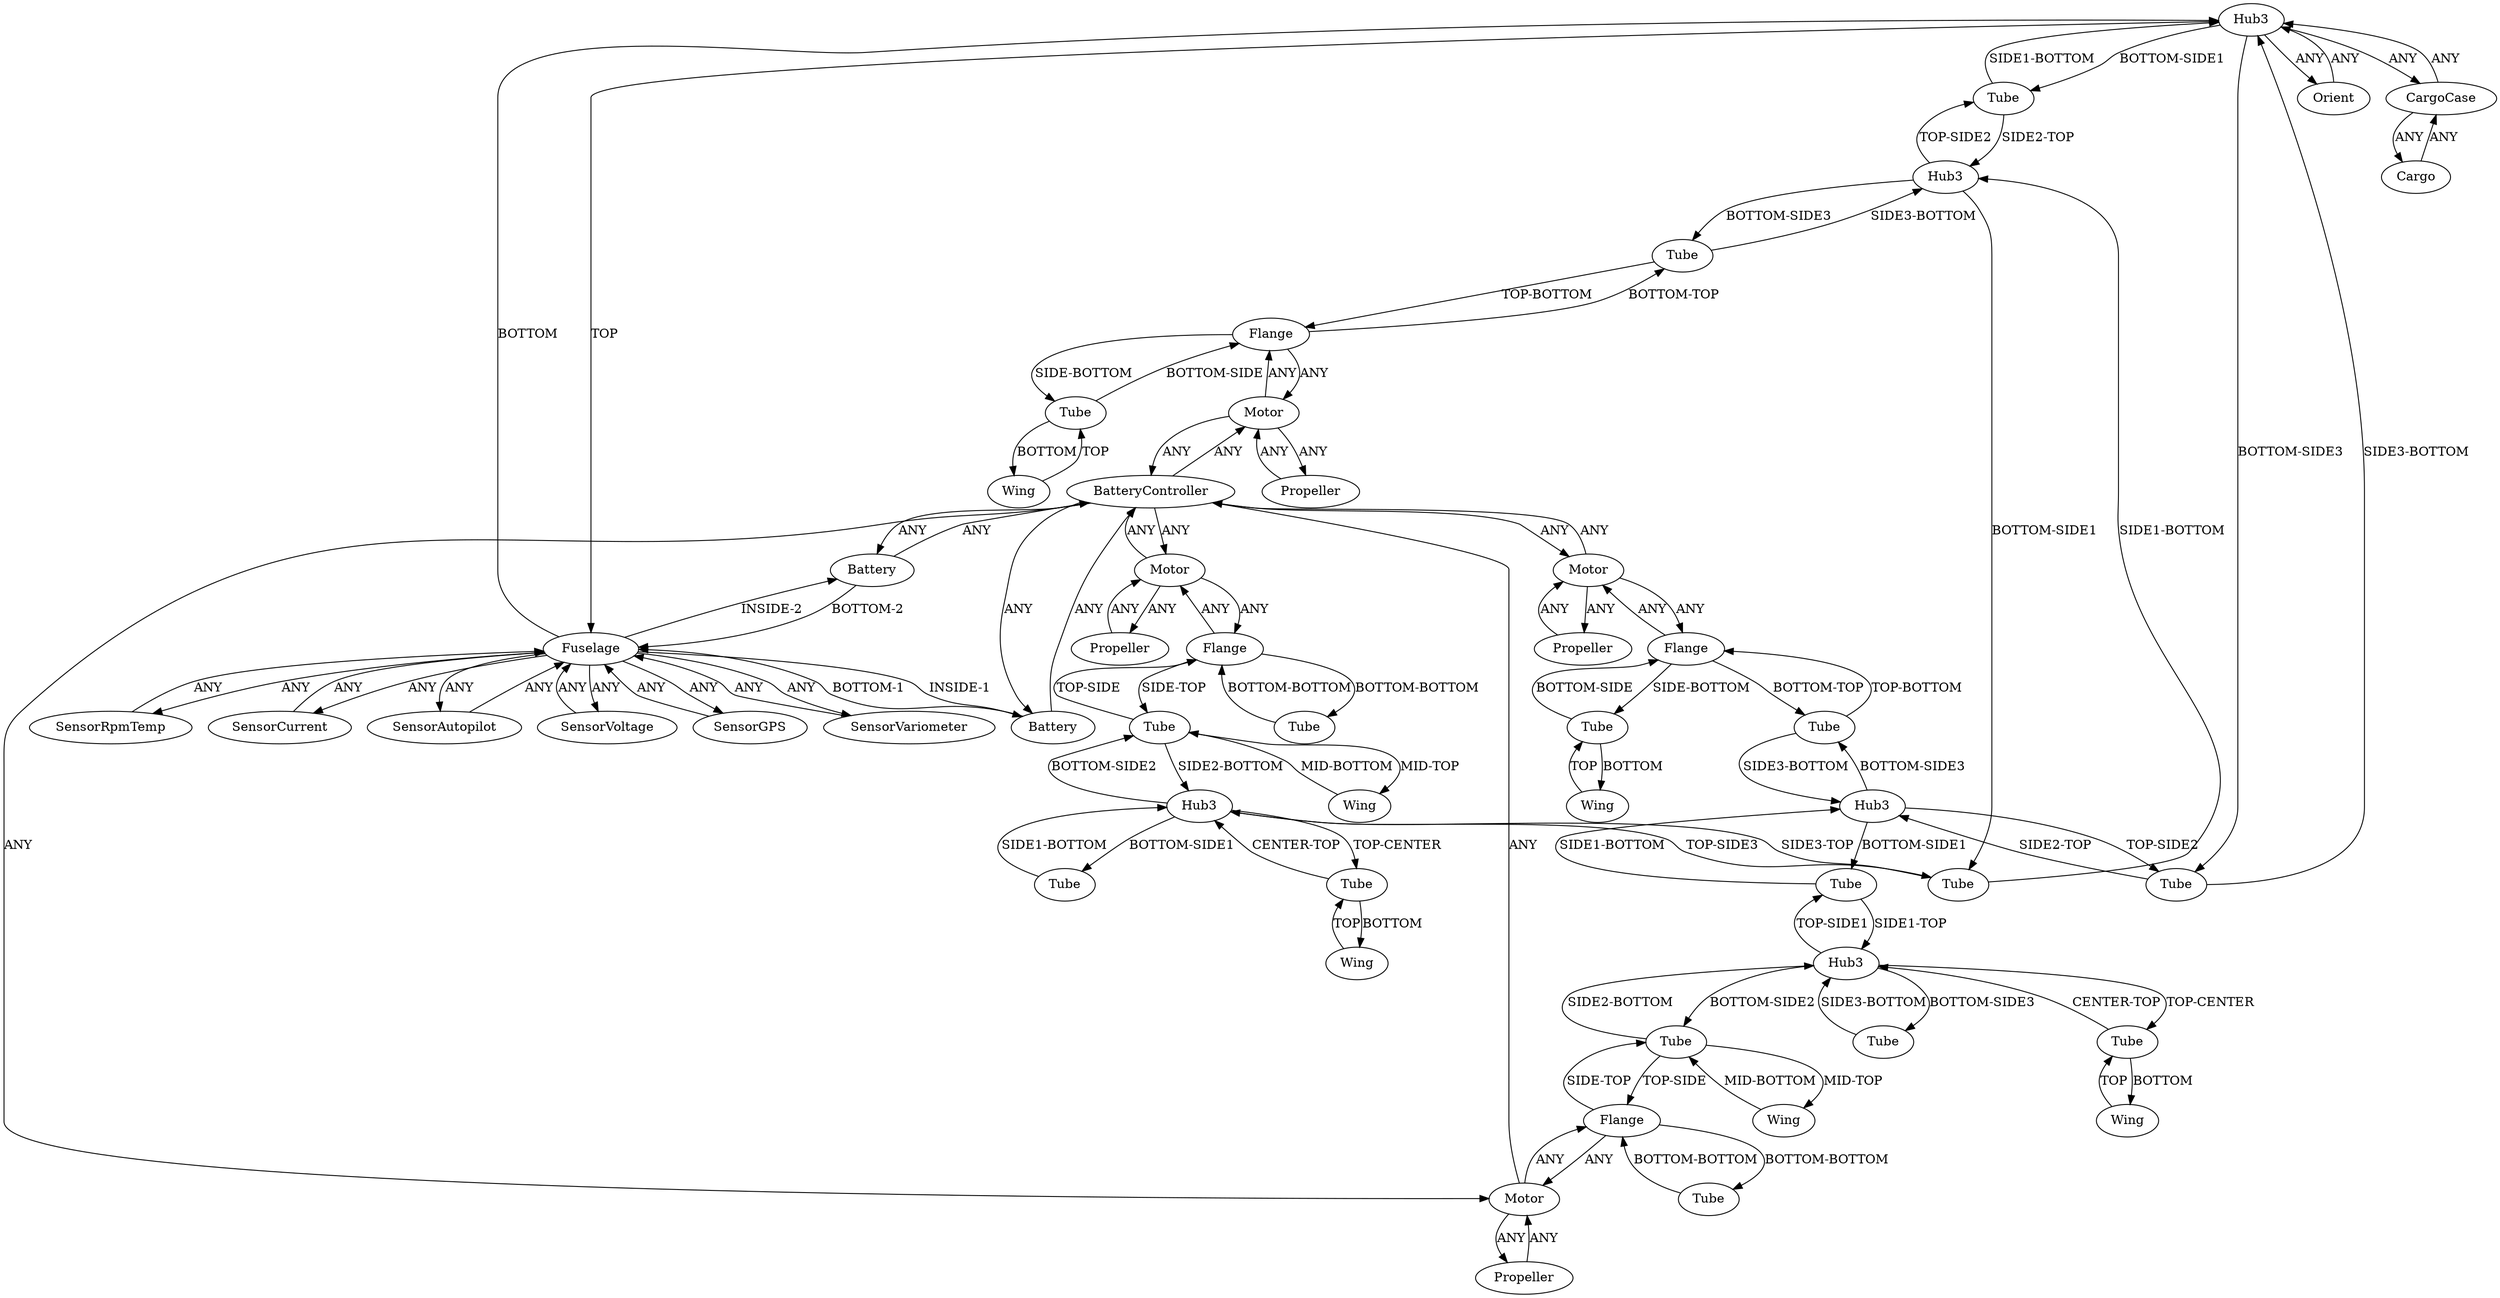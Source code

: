 /* Created by igraph 0.10.2 */
digraph {
  0 [
    instance=Hub3_instance_1
    label=Hub3
  ];
  1 [
    instance=Cargo_instance_1
    label=Cargo
  ];
  2 [
    instance=Hub3_instance_2
    label=Hub3
  ];
  3 [
    instance=Tube_instance_1
    label=Tube
  ];
  4 [
    instance=Wing_instance_1
    label=Wing
  ];
  5 [
    instance=Tube_instance_2
    label=Tube
  ];
  6 [
    instance=Battery_instance_1
    label=Battery
  ];
  7 [
    instance=Hub3_instance_3
    label=Hub3
  ];
  8 [
    instance=Hub3_instance_4
    label=Hub3
  ];
  9 [
    instance=Fuselage_instance_1
    label=Fuselage
  ];
  10 [
    instance=Propeller_instance_1
    label=Propeller
  ];
  11 [
    instance=Motor_instance_1
    label=Motor
  ];
  12 [
    instance=Tube_instance_3
    label=Tube
  ];
  13 [
    instance=Tube_instance_4
    label=Tube
  ];
  14 [
    instance=Flange_instance_1
    label=Flange
  ];
  15 [
    instance=Orient
    label=Orient
  ];
  16 [
    instance=Tube_instance_5
    label=Tube
  ];
  17 [
    instance=Tube_instance_6
    label=Tube
  ];
  18 [
    instance=SensorVoltage_instance_1
    label=SensorVoltage
  ];
  19 [
    instance=Tube_instance_7
    label=Tube
  ];
  20 [
    instance=Flange_instance_2
    label=Flange
  ];
  21 [
    instance=Tube_instance_8
    label=Tube
  ];
  22 [
    instance=Flange_instance_3
    label=Flange
  ];
  23 [
    instance=Wing_instance_2
    label=Wing
  ];
  24 [
    instance=Tube_instance_9
    label=Tube
  ];
  25 [
    instance=SensorGPS_instance_1
    label=SensorGPS
  ];
  26 [
    instance=Wing_instance_3
    label=Wing
  ];
  27 [
    instance=Tube_instance_10
    label=Tube
  ];
  28 [
    instance=SensorVariometer_instance_1
    label=SensorVariometer
  ];
  29 [
    instance=SensorAutopilot_instance_1
    label=SensorAutopilot
  ];
  30 [
    instance=Motor_instance_2
    label=Motor
  ];
  31 [
    instance=SensorRpmTemp_instance_1
    label=SensorRpmTemp
  ];
  32 [
    instance=Tube_instance_11
    label=Tube
  ];
  33 [
    instance=Propeller_instance_2
    label=Propeller
  ];
  34 [
    instance=BatteryController_instance_1
    label=BatteryController
  ];
  35 [
    instance=Tube_instance_12
    label=Tube
  ];
  36 [
    instance=Tube_instance_13
    label=Tube
  ];
  37 [
    instance=Propeller_instance_3
    label=Propeller
  ];
  38 [
    instance=Tube_instance_14
    label=Tube
  ];
  39 [
    instance=Tube_instance_15
    label=Tube
  ];
  40 [
    instance=Propeller_instance_4
    label=Propeller
  ];
  41 [
    instance=Tube_instance_16
    label=Tube
  ];
  42 [
    instance=Wing_instance_4
    label=Wing
  ];
  43 [
    instance=Wing_instance_5
    label=Wing
  ];
  44 [
    instance=Flange_instance_4
    label=Flange
  ];
  45 [
    instance=Hub3_instance_5
    label=Hub3
  ];
  46 [
    instance=CargoCase_instance_1
    label=CargoCase
  ];
  47 [
    instance=SensorCurrent_instance_1
    label=SensorCurrent
  ];
  48 [
    instance=Motor_instance_3
    label=Motor
  ];
  49 [
    instance=Wing_instance_6
    label=Wing
  ];
  50 [
    instance=Motor_instance_4
    label=Motor
  ];
  51 [
    instance=Battery_instance_2
    label=Battery
  ];

  0 -> 9 [
    label=TOP
  ];
  0 -> 15 [
    label=ANY
  ];
  0 -> 46 [
    label=ANY
  ];
  0 -> 41 [
    label="BOTTOM-SIDE3"
  ];
  0 -> 3 [
    label="BOTTOM-SIDE1"
  ];
  1 -> 46 [
    label=ANY
  ];
  2 -> 21 [
    label="TOP-CENTER"
  ];
  2 -> 36 [
    label="BOTTOM-SIDE1"
  ];
  2 -> 17 [
    label="BOTTOM-SIDE2"
  ];
  2 -> 12 [
    label="TOP-SIDE3"
  ];
  3 -> 7 [
    label="SIDE2-TOP"
  ];
  3 -> 0 [
    label="SIDE1-BOTTOM"
  ];
  4 -> 21 [
    label=TOP
  ];
  5 -> 22 [
    label="BOTTOM-BOTTOM"
  ];
  6 -> 9 [
    label="BOTTOM-2"
  ];
  6 -> 34 [
    label=ANY
  ];
  7 -> 3 [
    label="TOP-SIDE2"
  ];
  7 -> 12 [
    label="BOTTOM-SIDE1"
  ];
  7 -> 38 [
    label="BOTTOM-SIDE3"
  ];
  8 -> 41 [
    label="TOP-SIDE2"
  ];
  8 -> 24 [
    label="BOTTOM-SIDE1"
  ];
  8 -> 13 [
    label="BOTTOM-SIDE3"
  ];
  9 -> 0 [
    label=BOTTOM
  ];
  9 -> 28 [
    label=ANY
  ];
  9 -> 25 [
    label=ANY
  ];
  9 -> 51 [
    label="INSIDE-1"
  ];
  9 -> 6 [
    label="INSIDE-2"
  ];
  9 -> 29 [
    label=ANY
  ];
  9 -> 18 [
    label=ANY
  ];
  9 -> 31 [
    label=ANY
  ];
  9 -> 47 [
    label=ANY
  ];
  10 -> 48 [
    label=ANY
  ];
  11 -> 37 [
    label=ANY
  ];
  11 -> 22 [
    label=ANY
  ];
  11 -> 34 [
    label=ANY
  ];
  12 -> 7 [
    label="SIDE1-BOTTOM"
  ];
  12 -> 2 [
    label="SIDE3-TOP"
  ];
  13 -> 8 [
    label="SIDE3-BOTTOM"
  ];
  13 -> 14 [
    label="TOP-BOTTOM"
  ];
  14 -> 13 [
    label="BOTTOM-TOP"
  ];
  14 -> 16 [
    label="SIDE-BOTTOM"
  ];
  14 -> 48 [
    label=ANY
  ];
  15 -> 0 [
    label=ANY
  ];
  16 -> 23 [
    label=BOTTOM
  ];
  16 -> 14 [
    label="BOTTOM-SIDE"
  ];
  17 -> 49 [
    label="MID-TOP"
  ];
  17 -> 22 [
    label="TOP-SIDE"
  ];
  17 -> 2 [
    label="SIDE2-BOTTOM"
  ];
  18 -> 9 [
    label=ANY
  ];
  19 -> 20 [
    label="TOP-SIDE"
  ];
  19 -> 45 [
    label="SIDE2-BOTTOM"
  ];
  19 -> 26 [
    label="MID-TOP"
  ];
  20 -> 27 [
    label="BOTTOM-BOTTOM"
  ];
  20 -> 19 [
    label="SIDE-TOP"
  ];
  20 -> 50 [
    label=ANY
  ];
  21 -> 2 [
    label="CENTER-TOP"
  ];
  21 -> 4 [
    label=BOTTOM
  ];
  22 -> 17 [
    label="SIDE-TOP"
  ];
  22 -> 11 [
    label=ANY
  ];
  22 -> 5 [
    label="BOTTOM-BOTTOM"
  ];
  23 -> 16 [
    label=TOP
  ];
  24 -> 45 [
    label="SIDE1-TOP"
  ];
  24 -> 8 [
    label="SIDE1-BOTTOM"
  ];
  25 -> 9 [
    label=ANY
  ];
  26 -> 19 [
    label="MID-BOTTOM"
  ];
  27 -> 20 [
    label="BOTTOM-BOTTOM"
  ];
  28 -> 9 [
    label=ANY
  ];
  29 -> 9 [
    label=ANY
  ];
  30 -> 40 [
    label=ANY
  ];
  30 -> 34 [
    label=ANY
  ];
  30 -> 44 [
    label=ANY
  ];
  31 -> 9 [
    label=ANY
  ];
  32 -> 45 [
    label="SIDE3-BOTTOM"
  ];
  33 -> 50 [
    label=ANY
  ];
  34 -> 48 [
    label=ANY
  ];
  34 -> 51 [
    label=ANY
  ];
  34 -> 30 [
    label=ANY
  ];
  34 -> 11 [
    label=ANY
  ];
  34 -> 50 [
    label=ANY
  ];
  34 -> 6 [
    label=ANY
  ];
  35 -> 44 [
    label="BOTTOM-SIDE"
  ];
  35 -> 43 [
    label=BOTTOM
  ];
  36 -> 2 [
    label="SIDE1-BOTTOM"
  ];
  37 -> 11 [
    label=ANY
  ];
  38 -> 44 [
    label="TOP-BOTTOM"
  ];
  38 -> 7 [
    label="SIDE3-BOTTOM"
  ];
  39 -> 45 [
    label="CENTER-TOP"
  ];
  39 -> 42 [
    label=BOTTOM
  ];
  40 -> 30 [
    label=ANY
  ];
  41 -> 8 [
    label="SIDE2-TOP"
  ];
  41 -> 0 [
    label="SIDE3-BOTTOM"
  ];
  42 -> 39 [
    label=TOP
  ];
  43 -> 35 [
    label=TOP
  ];
  44 -> 30 [
    label=ANY
  ];
  44 -> 35 [
    label="SIDE-BOTTOM"
  ];
  44 -> 38 [
    label="BOTTOM-TOP"
  ];
  45 -> 24 [
    label="TOP-SIDE1"
  ];
  45 -> 39 [
    label="TOP-CENTER"
  ];
  45 -> 19 [
    label="BOTTOM-SIDE2"
  ];
  45 -> 32 [
    label="BOTTOM-SIDE3"
  ];
  46 -> 0 [
    label=ANY
  ];
  46 -> 1 [
    label=ANY
  ];
  47 -> 9 [
    label=ANY
  ];
  48 -> 34 [
    label=ANY
  ];
  48 -> 14 [
    label=ANY
  ];
  48 -> 10 [
    label=ANY
  ];
  49 -> 17 [
    label="MID-BOTTOM"
  ];
  50 -> 34 [
    label=ANY
  ];
  50 -> 33 [
    label=ANY
  ];
  50 -> 20 [
    label=ANY
  ];
  51 -> 9 [
    label="BOTTOM-1"
  ];
  51 -> 34 [
    label=ANY
  ];
}
